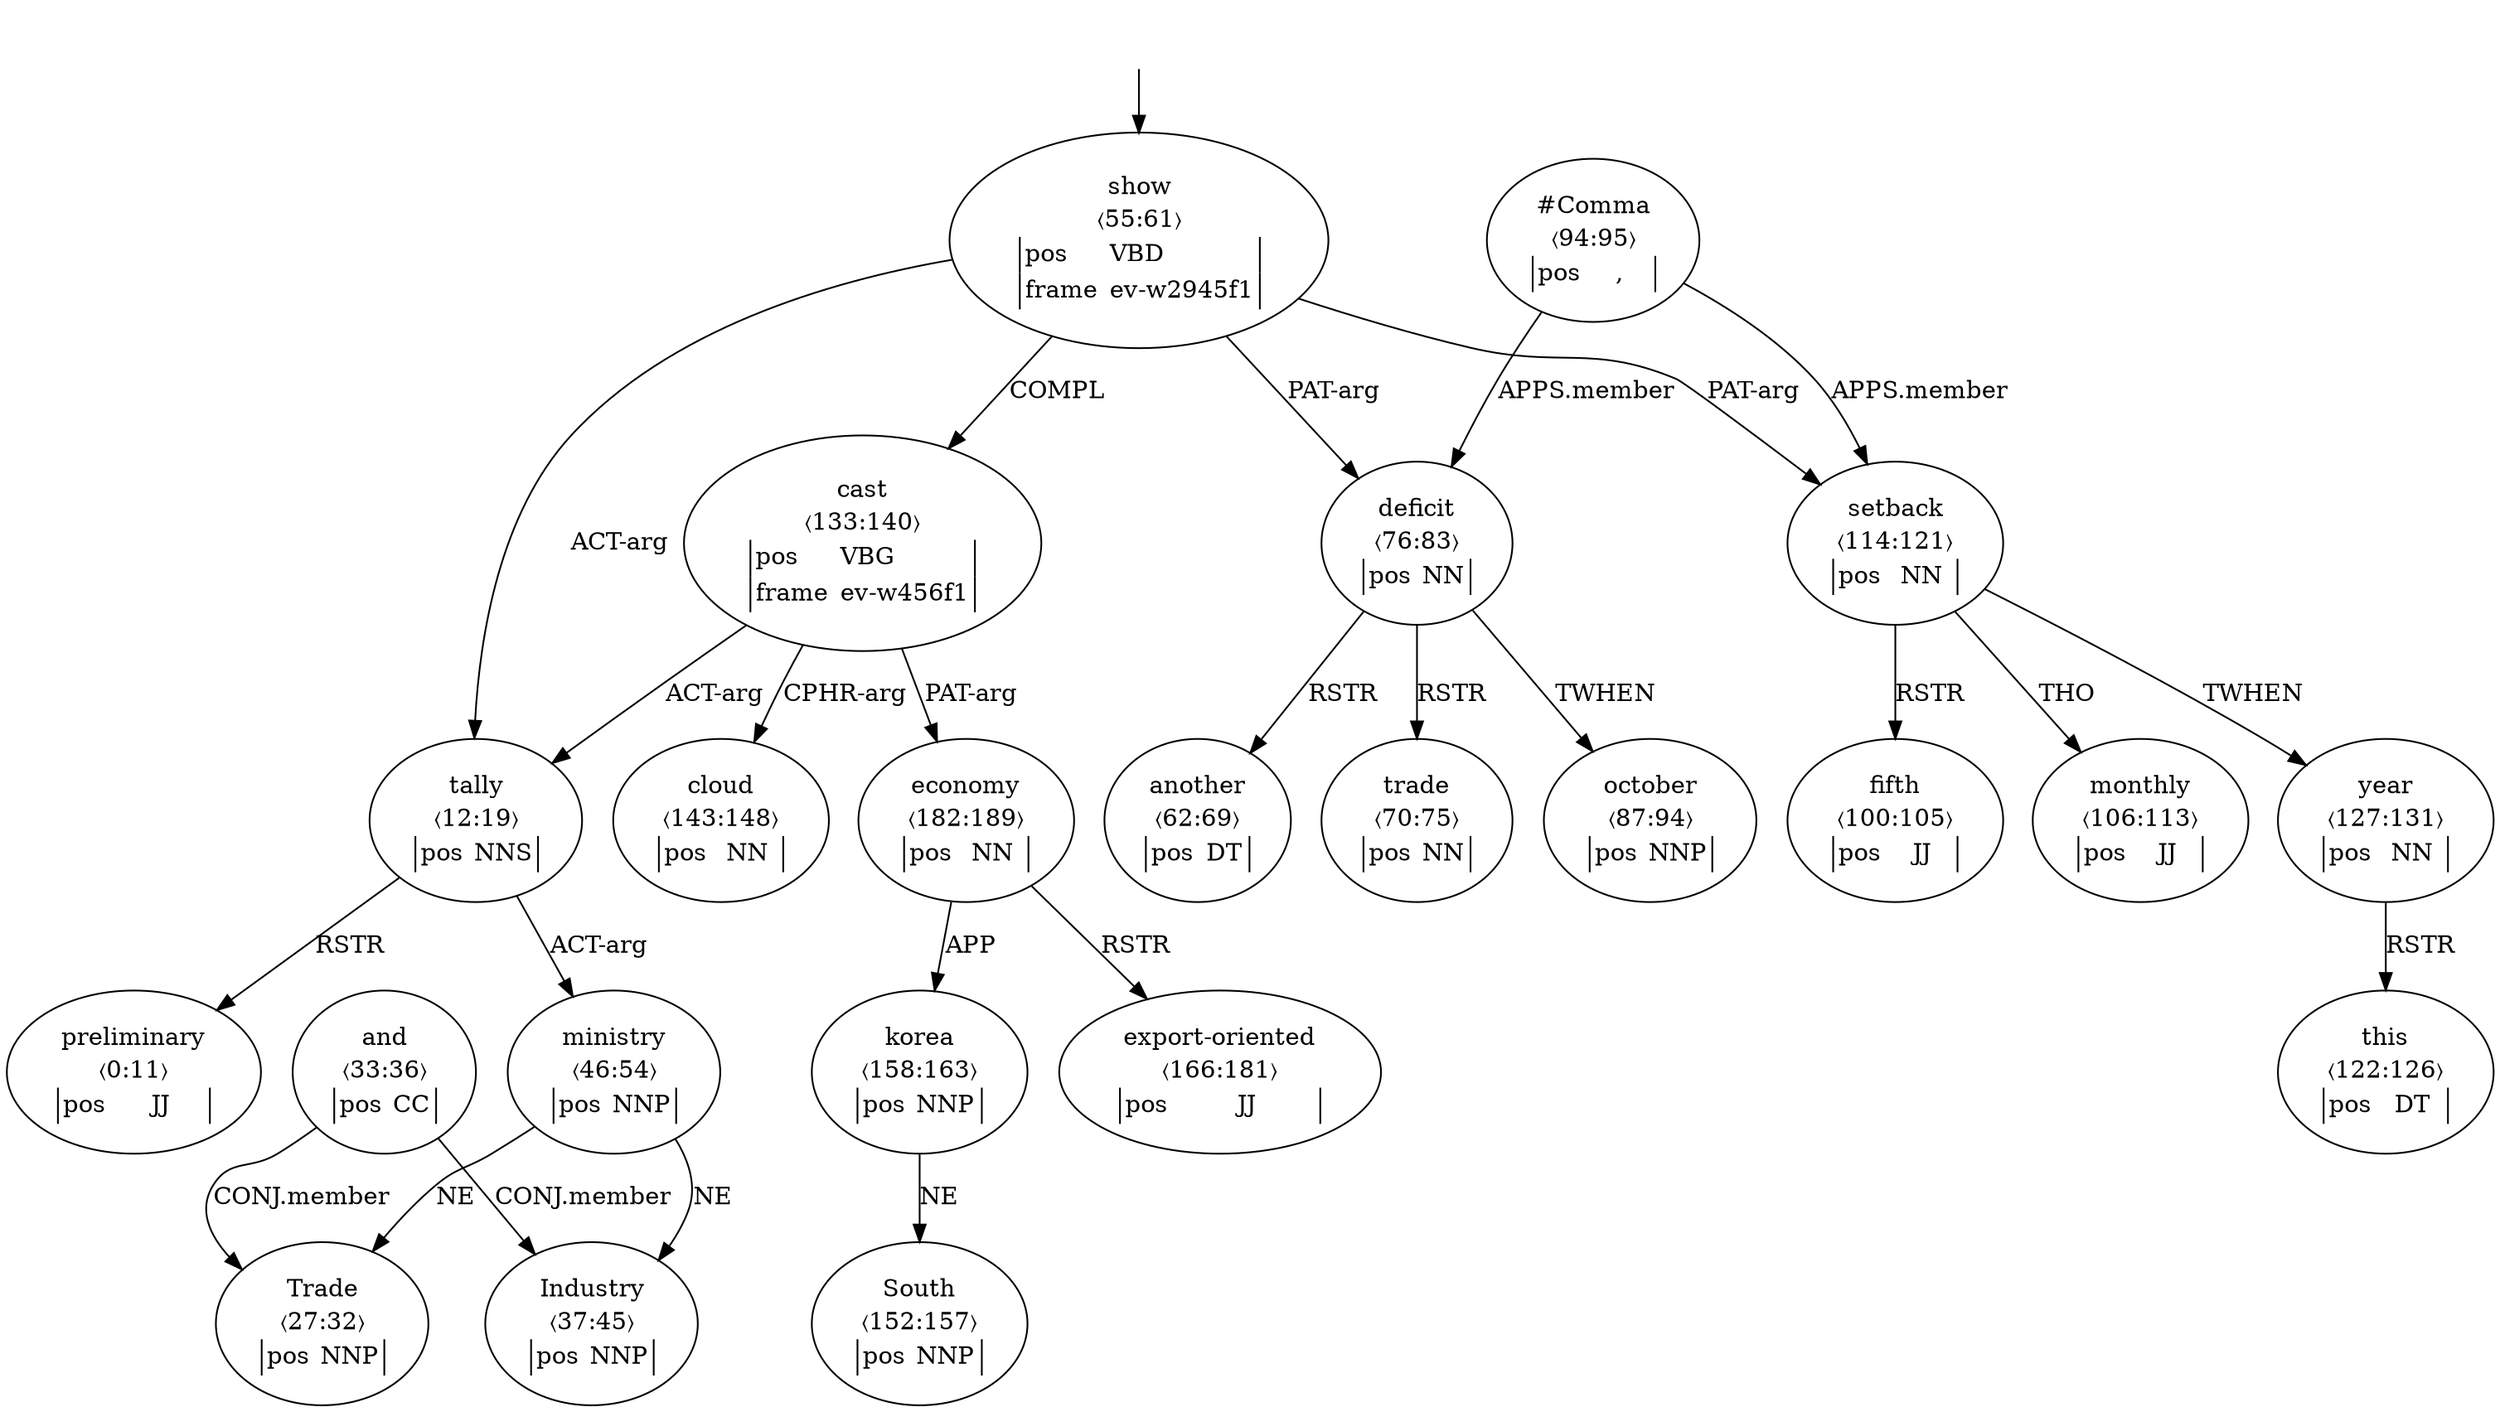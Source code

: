 digraph "20011002" {
  top [ style=invis ];
  top -> 8;
  0 [ label=<<table align="center" border="0" cellspacing="0"><tr><td colspan="2">preliminary</td></tr><tr><td colspan="2">〈0:11〉</td></tr><tr><td sides="l" border="1" align="left">pos</td><td sides="r" border="1" align="left">JJ</td></tr></table>> ];
  1 [ label=<<table align="center" border="0" cellspacing="0"><tr><td colspan="2">tally</td></tr><tr><td colspan="2">〈12:19〉</td></tr><tr><td sides="l" border="1" align="left">pos</td><td sides="r" border="1" align="left">NNS</td></tr></table>> ];
  4 [ label=<<table align="center" border="0" cellspacing="0"><tr><td colspan="2">Trade</td></tr><tr><td colspan="2">〈27:32〉</td></tr><tr><td sides="l" border="1" align="left">pos</td><td sides="r" border="1" align="left">NNP</td></tr></table>> ];
  5 [ label=<<table align="center" border="0" cellspacing="0"><tr><td colspan="2">and</td></tr><tr><td colspan="2">〈33:36〉</td></tr><tr><td sides="l" border="1" align="left">pos</td><td sides="r" border="1" align="left">CC</td></tr></table>> ];
  6 [ label=<<table align="center" border="0" cellspacing="0"><tr><td colspan="2">Industry</td></tr><tr><td colspan="2">〈37:45〉</td></tr><tr><td sides="l" border="1" align="left">pos</td><td sides="r" border="1" align="left">NNP</td></tr></table>> ];
  7 [ label=<<table align="center" border="0" cellspacing="0"><tr><td colspan="2">ministry</td></tr><tr><td colspan="2">〈46:54〉</td></tr><tr><td sides="l" border="1" align="left">pos</td><td sides="r" border="1" align="left">NNP</td></tr></table>> ];
  8 [ label=<<table align="center" border="0" cellspacing="0"><tr><td colspan="2">show</td></tr><tr><td colspan="2">〈55:61〉</td></tr><tr><td sides="l" border="1" align="left">pos</td><td sides="r" border="1" align="left">VBD</td></tr><tr><td sides="l" border="1" align="left">frame</td><td sides="r" border="1" align="left">ev-w2945f1</td></tr></table>> ];
  9 [ label=<<table align="center" border="0" cellspacing="0"><tr><td colspan="2">another</td></tr><tr><td colspan="2">〈62:69〉</td></tr><tr><td sides="l" border="1" align="left">pos</td><td sides="r" border="1" align="left">DT</td></tr></table>> ];
  10 [ label=<<table align="center" border="0" cellspacing="0"><tr><td colspan="2">trade</td></tr><tr><td colspan="2">〈70:75〉</td></tr><tr><td sides="l" border="1" align="left">pos</td><td sides="r" border="1" align="left">NN</td></tr></table>> ];
  11 [ label=<<table align="center" border="0" cellspacing="0"><tr><td colspan="2">deficit</td></tr><tr><td colspan="2">〈76:83〉</td></tr><tr><td sides="l" border="1" align="left">pos</td><td sides="r" border="1" align="left">NN</td></tr></table>> ];
  13 [ label=<<table align="center" border="0" cellspacing="0"><tr><td colspan="2">october</td></tr><tr><td colspan="2">〈87:94〉</td></tr><tr><td sides="l" border="1" align="left">pos</td><td sides="r" border="1" align="left">NNP</td></tr></table>> ];
  14 [ label=<<table align="center" border="0" cellspacing="0"><tr><td colspan="2">#Comma</td></tr><tr><td colspan="2">〈94:95〉</td></tr><tr><td sides="l" border="1" align="left">pos</td><td sides="r" border="1" align="left">,</td></tr></table>> ];
  16 [ label=<<table align="center" border="0" cellspacing="0"><tr><td colspan="2">fifth</td></tr><tr><td colspan="2">〈100:105〉</td></tr><tr><td sides="l" border="1" align="left">pos</td><td sides="r" border="1" align="left">JJ</td></tr></table>> ];
  17 [ label=<<table align="center" border="0" cellspacing="0"><tr><td colspan="2">monthly</td></tr><tr><td colspan="2">〈106:113〉</td></tr><tr><td sides="l" border="1" align="left">pos</td><td sides="r" border="1" align="left">JJ</td></tr></table>> ];
  18 [ label=<<table align="center" border="0" cellspacing="0"><tr><td colspan="2">setback</td></tr><tr><td colspan="2">〈114:121〉</td></tr><tr><td sides="l" border="1" align="left">pos</td><td sides="r" border="1" align="left">NN</td></tr></table>> ];
  19 [ label=<<table align="center" border="0" cellspacing="0"><tr><td colspan="2">this</td></tr><tr><td colspan="2">〈122:126〉</td></tr><tr><td sides="l" border="1" align="left">pos</td><td sides="r" border="1" align="left">DT</td></tr></table>> ];
  20 [ label=<<table align="center" border="0" cellspacing="0"><tr><td colspan="2">year</td></tr><tr><td colspan="2">〈127:131〉</td></tr><tr><td sides="l" border="1" align="left">pos</td><td sides="r" border="1" align="left">NN</td></tr></table>> ];
  22 [ label=<<table align="center" border="0" cellspacing="0"><tr><td colspan="2">cast</td></tr><tr><td colspan="2">〈133:140〉</td></tr><tr><td sides="l" border="1" align="left">pos</td><td sides="r" border="1" align="left">VBG</td></tr><tr><td sides="l" border="1" align="left">frame</td><td sides="r" border="1" align="left">ev-w456f1</td></tr></table>> ];
  24 [ label=<<table align="center" border="0" cellspacing="0"><tr><td colspan="2">cloud</td></tr><tr><td colspan="2">〈143:148〉</td></tr><tr><td sides="l" border="1" align="left">pos</td><td sides="r" border="1" align="left">NN</td></tr></table>> ];
  26 [ label=<<table align="center" border="0" cellspacing="0"><tr><td colspan="2">South</td></tr><tr><td colspan="2">〈152:157〉</td></tr><tr><td sides="l" border="1" align="left">pos</td><td sides="r" border="1" align="left">NNP</td></tr></table>> ];
  27 [ label=<<table align="center" border="0" cellspacing="0"><tr><td colspan="2">korea</td></tr><tr><td colspan="2">〈158:163〉</td></tr><tr><td sides="l" border="1" align="left">pos</td><td sides="r" border="1" align="left">NNP</td></tr></table>> ];
  29 [ label=<<table align="center" border="0" cellspacing="0"><tr><td colspan="2">export-oriented</td></tr><tr><td colspan="2">〈166:181〉</td></tr><tr><td sides="l" border="1" align="left">pos</td><td sides="r" border="1" align="left">JJ</td></tr></table>> ];
  30 [ label=<<table align="center" border="0" cellspacing="0"><tr><td colspan="2">economy</td></tr><tr><td colspan="2">〈182:189〉</td></tr><tr><td sides="l" border="1" align="left">pos</td><td sides="r" border="1" align="left">NN</td></tr></table>> ];
  7 -> 4 [ label="NE" ];
  11 -> 13 [ label="TWHEN" ];
  1 -> 7 [ label="ACT-arg" ];
  14 -> 11 [ label="APPS.member" ];
  22 -> 30 [ label="PAT-arg" ];
  18 -> 17 [ label="THO" ];
  5 -> 4 [ label="CONJ.member" ];
  30 -> 27 [ label="APP" ];
  30 -> 29 [ label="RSTR" ];
  7 -> 6 [ label="NE" ];
  18 -> 16 [ label="RSTR" ];
  5 -> 6 [ label="CONJ.member" ];
  11 -> 9 [ label="RSTR" ];
  8 -> 18 [ label="PAT-arg" ];
  22 -> 24 [ label="CPHR-arg" ];
  1 -> 0 [ label="RSTR" ];
  8 -> 11 [ label="PAT-arg" ];
  20 -> 19 [ label="RSTR" ];
  8 -> 22 [ label="COMPL" ];
  8 -> 1 [ label="ACT-arg" ];
  11 -> 10 [ label="RSTR" ];
  14 -> 18 [ label="APPS.member" ];
  18 -> 20 [ label="TWHEN" ];
  27 -> 26 [ label="NE" ];
  22 -> 1 [ label="ACT-arg" ];
}

